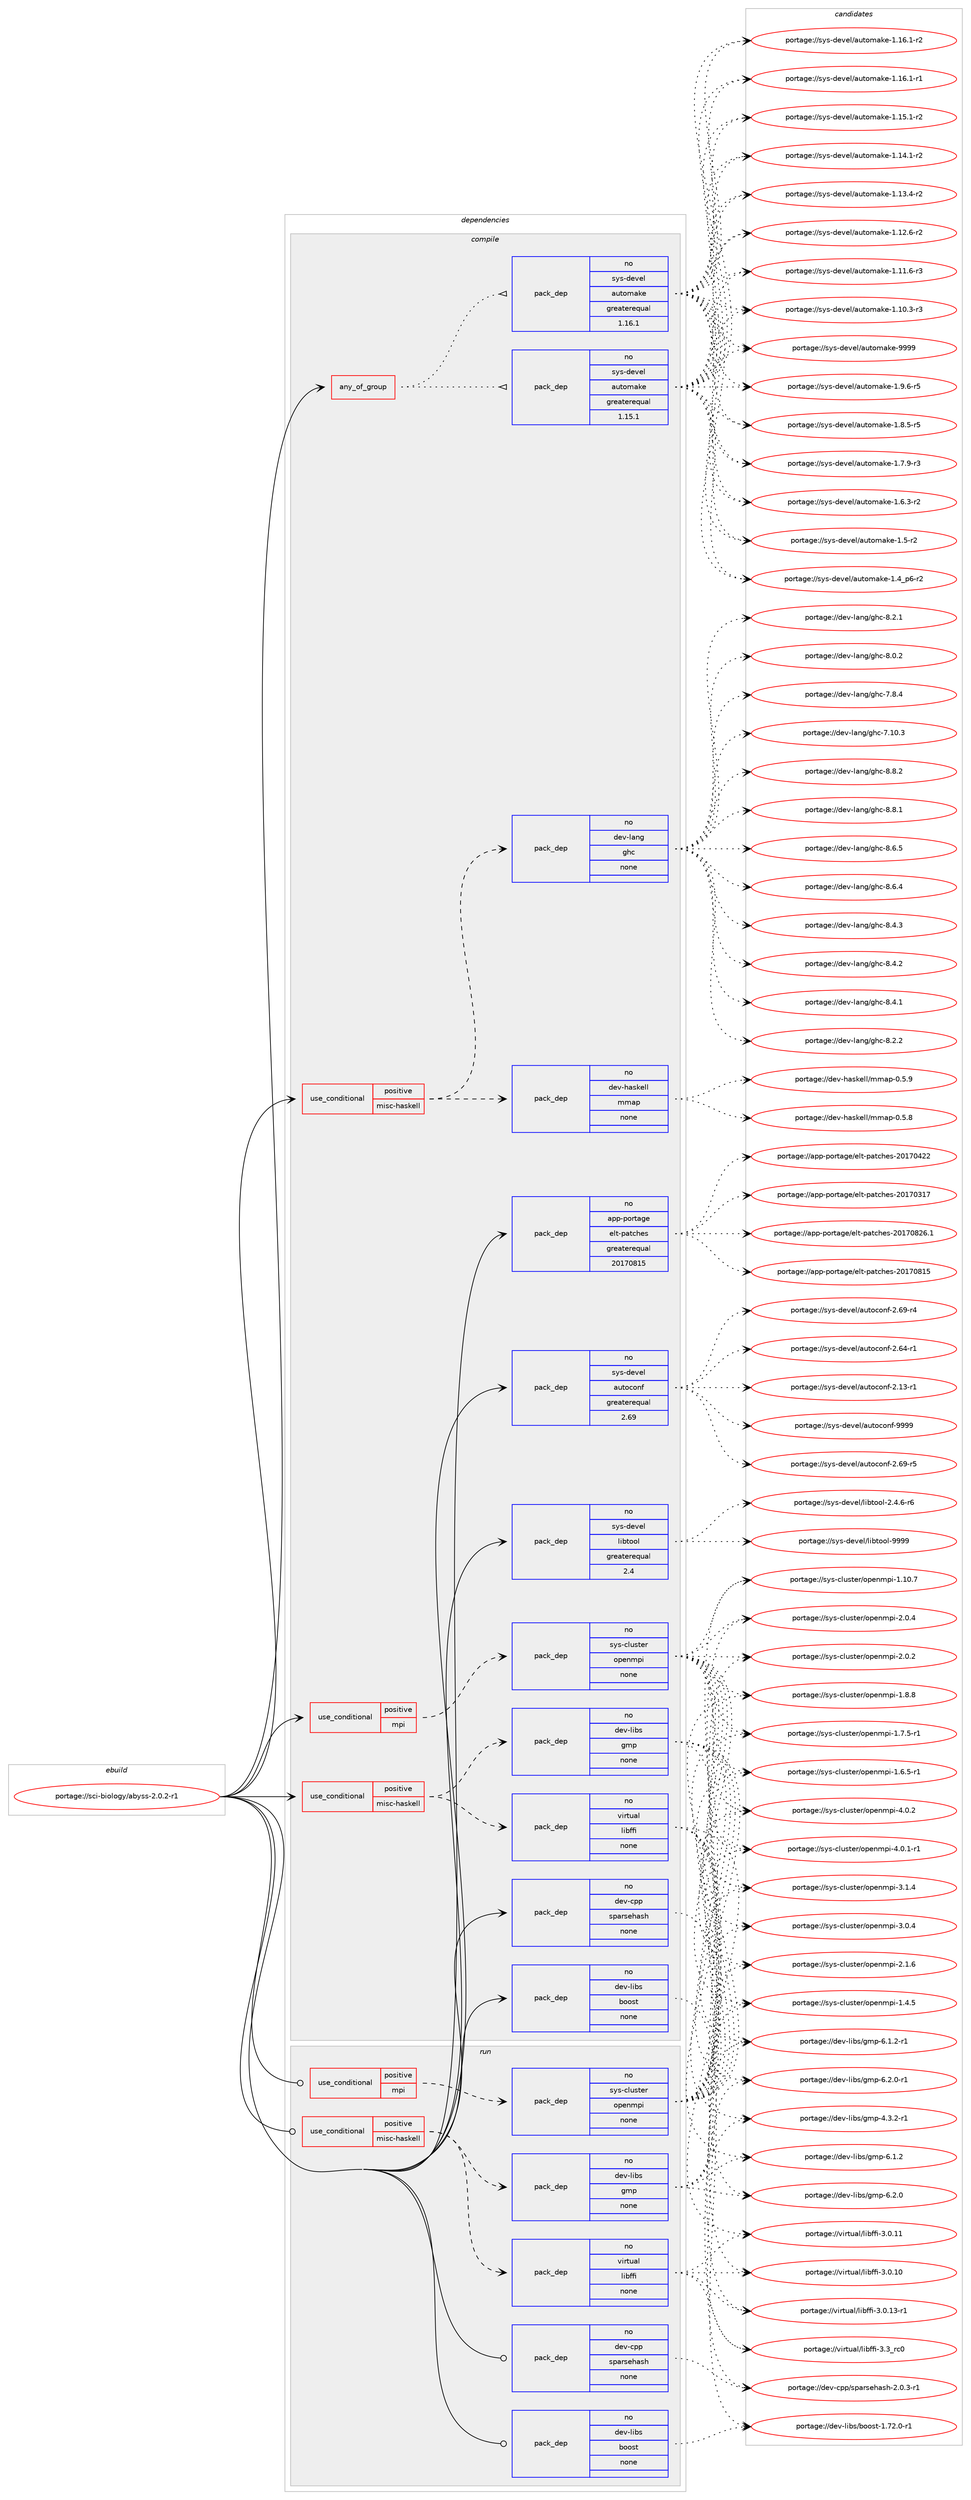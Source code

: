 digraph prolog {

# *************
# Graph options
# *************

newrank=true;
concentrate=true;
compound=true;
graph [rankdir=LR,fontname=Helvetica,fontsize=10,ranksep=1.5];#, ranksep=2.5, nodesep=0.2];
edge  [arrowhead=vee];
node  [fontname=Helvetica,fontsize=10];

# **********
# The ebuild
# **********

subgraph cluster_leftcol {
color=gray;
rank=same;
label=<<i>ebuild</i>>;
id [label="portage://sci-biology/abyss-2.0.2-r1", color=red, width=4, href="../sci-biology/abyss-2.0.2-r1.svg"];
}

# ****************
# The dependencies
# ****************

subgraph cluster_midcol {
color=gray;
label=<<i>dependencies</i>>;
subgraph cluster_compile {
fillcolor="#eeeeee";
style=filled;
label=<<i>compile</i>>;
subgraph any1274 {
dependency62122 [label=<<TABLE BORDER="0" CELLBORDER="1" CELLSPACING="0" CELLPADDING="4"><TR><TD CELLPADDING="10">any_of_group</TD></TR></TABLE>>, shape=none, color=red];subgraph pack47979 {
dependency62123 [label=<<TABLE BORDER="0" CELLBORDER="1" CELLSPACING="0" CELLPADDING="4" WIDTH="220"><TR><TD ROWSPAN="6" CELLPADDING="30">pack_dep</TD></TR><TR><TD WIDTH="110">no</TD></TR><TR><TD>sys-devel</TD></TR><TR><TD>automake</TD></TR><TR><TD>greaterequal</TD></TR><TR><TD>1.16.1</TD></TR></TABLE>>, shape=none, color=blue];
}
dependency62122:e -> dependency62123:w [weight=20,style="dotted",arrowhead="oinv"];
subgraph pack47980 {
dependency62124 [label=<<TABLE BORDER="0" CELLBORDER="1" CELLSPACING="0" CELLPADDING="4" WIDTH="220"><TR><TD ROWSPAN="6" CELLPADDING="30">pack_dep</TD></TR><TR><TD WIDTH="110">no</TD></TR><TR><TD>sys-devel</TD></TR><TR><TD>automake</TD></TR><TR><TD>greaterequal</TD></TR><TR><TD>1.15.1</TD></TR></TABLE>>, shape=none, color=blue];
}
dependency62122:e -> dependency62124:w [weight=20,style="dotted",arrowhead="oinv"];
}
id:e -> dependency62122:w [weight=20,style="solid",arrowhead="vee"];
subgraph cond12814 {
dependency62125 [label=<<TABLE BORDER="0" CELLBORDER="1" CELLSPACING="0" CELLPADDING="4"><TR><TD ROWSPAN="3" CELLPADDING="10">use_conditional</TD></TR><TR><TD>positive</TD></TR><TR><TD>misc-haskell</TD></TR></TABLE>>, shape=none, color=red];
subgraph pack47981 {
dependency62126 [label=<<TABLE BORDER="0" CELLBORDER="1" CELLSPACING="0" CELLPADDING="4" WIDTH="220"><TR><TD ROWSPAN="6" CELLPADDING="30">pack_dep</TD></TR><TR><TD WIDTH="110">no</TD></TR><TR><TD>dev-lang</TD></TR><TR><TD>ghc</TD></TR><TR><TD>none</TD></TR><TR><TD></TD></TR></TABLE>>, shape=none, color=blue];
}
dependency62125:e -> dependency62126:w [weight=20,style="dashed",arrowhead="vee"];
subgraph pack47982 {
dependency62127 [label=<<TABLE BORDER="0" CELLBORDER="1" CELLSPACING="0" CELLPADDING="4" WIDTH="220"><TR><TD ROWSPAN="6" CELLPADDING="30">pack_dep</TD></TR><TR><TD WIDTH="110">no</TD></TR><TR><TD>dev-haskell</TD></TR><TR><TD>mmap</TD></TR><TR><TD>none</TD></TR><TR><TD></TD></TR></TABLE>>, shape=none, color=blue];
}
dependency62125:e -> dependency62127:w [weight=20,style="dashed",arrowhead="vee"];
}
id:e -> dependency62125:w [weight=20,style="solid",arrowhead="vee"];
subgraph cond12815 {
dependency62128 [label=<<TABLE BORDER="0" CELLBORDER="1" CELLSPACING="0" CELLPADDING="4"><TR><TD ROWSPAN="3" CELLPADDING="10">use_conditional</TD></TR><TR><TD>positive</TD></TR><TR><TD>misc-haskell</TD></TR></TABLE>>, shape=none, color=red];
subgraph pack47983 {
dependency62129 [label=<<TABLE BORDER="0" CELLBORDER="1" CELLSPACING="0" CELLPADDING="4" WIDTH="220"><TR><TD ROWSPAN="6" CELLPADDING="30">pack_dep</TD></TR><TR><TD WIDTH="110">no</TD></TR><TR><TD>dev-libs</TD></TR><TR><TD>gmp</TD></TR><TR><TD>none</TD></TR><TR><TD></TD></TR></TABLE>>, shape=none, color=blue];
}
dependency62128:e -> dependency62129:w [weight=20,style="dashed",arrowhead="vee"];
subgraph pack47984 {
dependency62130 [label=<<TABLE BORDER="0" CELLBORDER="1" CELLSPACING="0" CELLPADDING="4" WIDTH="220"><TR><TD ROWSPAN="6" CELLPADDING="30">pack_dep</TD></TR><TR><TD WIDTH="110">no</TD></TR><TR><TD>virtual</TD></TR><TR><TD>libffi</TD></TR><TR><TD>none</TD></TR><TR><TD></TD></TR></TABLE>>, shape=none, color=blue];
}
dependency62128:e -> dependency62130:w [weight=20,style="dashed",arrowhead="vee"];
}
id:e -> dependency62128:w [weight=20,style="solid",arrowhead="vee"];
subgraph cond12816 {
dependency62131 [label=<<TABLE BORDER="0" CELLBORDER="1" CELLSPACING="0" CELLPADDING="4"><TR><TD ROWSPAN="3" CELLPADDING="10">use_conditional</TD></TR><TR><TD>positive</TD></TR><TR><TD>mpi</TD></TR></TABLE>>, shape=none, color=red];
subgraph pack47985 {
dependency62132 [label=<<TABLE BORDER="0" CELLBORDER="1" CELLSPACING="0" CELLPADDING="4" WIDTH="220"><TR><TD ROWSPAN="6" CELLPADDING="30">pack_dep</TD></TR><TR><TD WIDTH="110">no</TD></TR><TR><TD>sys-cluster</TD></TR><TR><TD>openmpi</TD></TR><TR><TD>none</TD></TR><TR><TD></TD></TR></TABLE>>, shape=none, color=blue];
}
dependency62131:e -> dependency62132:w [weight=20,style="dashed",arrowhead="vee"];
}
id:e -> dependency62131:w [weight=20,style="solid",arrowhead="vee"];
subgraph pack47986 {
dependency62133 [label=<<TABLE BORDER="0" CELLBORDER="1" CELLSPACING="0" CELLPADDING="4" WIDTH="220"><TR><TD ROWSPAN="6" CELLPADDING="30">pack_dep</TD></TR><TR><TD WIDTH="110">no</TD></TR><TR><TD>app-portage</TD></TR><TR><TD>elt-patches</TD></TR><TR><TD>greaterequal</TD></TR><TR><TD>20170815</TD></TR></TABLE>>, shape=none, color=blue];
}
id:e -> dependency62133:w [weight=20,style="solid",arrowhead="vee"];
subgraph pack47987 {
dependency62134 [label=<<TABLE BORDER="0" CELLBORDER="1" CELLSPACING="0" CELLPADDING="4" WIDTH="220"><TR><TD ROWSPAN="6" CELLPADDING="30">pack_dep</TD></TR><TR><TD WIDTH="110">no</TD></TR><TR><TD>dev-cpp</TD></TR><TR><TD>sparsehash</TD></TR><TR><TD>none</TD></TR><TR><TD></TD></TR></TABLE>>, shape=none, color=blue];
}
id:e -> dependency62134:w [weight=20,style="solid",arrowhead="vee"];
subgraph pack47988 {
dependency62135 [label=<<TABLE BORDER="0" CELLBORDER="1" CELLSPACING="0" CELLPADDING="4" WIDTH="220"><TR><TD ROWSPAN="6" CELLPADDING="30">pack_dep</TD></TR><TR><TD WIDTH="110">no</TD></TR><TR><TD>dev-libs</TD></TR><TR><TD>boost</TD></TR><TR><TD>none</TD></TR><TR><TD></TD></TR></TABLE>>, shape=none, color=blue];
}
id:e -> dependency62135:w [weight=20,style="solid",arrowhead="vee"];
subgraph pack47989 {
dependency62136 [label=<<TABLE BORDER="0" CELLBORDER="1" CELLSPACING="0" CELLPADDING="4" WIDTH="220"><TR><TD ROWSPAN="6" CELLPADDING="30">pack_dep</TD></TR><TR><TD WIDTH="110">no</TD></TR><TR><TD>sys-devel</TD></TR><TR><TD>autoconf</TD></TR><TR><TD>greaterequal</TD></TR><TR><TD>2.69</TD></TR></TABLE>>, shape=none, color=blue];
}
id:e -> dependency62136:w [weight=20,style="solid",arrowhead="vee"];
subgraph pack47990 {
dependency62137 [label=<<TABLE BORDER="0" CELLBORDER="1" CELLSPACING="0" CELLPADDING="4" WIDTH="220"><TR><TD ROWSPAN="6" CELLPADDING="30">pack_dep</TD></TR><TR><TD WIDTH="110">no</TD></TR><TR><TD>sys-devel</TD></TR><TR><TD>libtool</TD></TR><TR><TD>greaterequal</TD></TR><TR><TD>2.4</TD></TR></TABLE>>, shape=none, color=blue];
}
id:e -> dependency62137:w [weight=20,style="solid",arrowhead="vee"];
}
subgraph cluster_compileandrun {
fillcolor="#eeeeee";
style=filled;
label=<<i>compile and run</i>>;
}
subgraph cluster_run {
fillcolor="#eeeeee";
style=filled;
label=<<i>run</i>>;
subgraph cond12817 {
dependency62138 [label=<<TABLE BORDER="0" CELLBORDER="1" CELLSPACING="0" CELLPADDING="4"><TR><TD ROWSPAN="3" CELLPADDING="10">use_conditional</TD></TR><TR><TD>positive</TD></TR><TR><TD>misc-haskell</TD></TR></TABLE>>, shape=none, color=red];
subgraph pack47991 {
dependency62139 [label=<<TABLE BORDER="0" CELLBORDER="1" CELLSPACING="0" CELLPADDING="4" WIDTH="220"><TR><TD ROWSPAN="6" CELLPADDING="30">pack_dep</TD></TR><TR><TD WIDTH="110">no</TD></TR><TR><TD>dev-libs</TD></TR><TR><TD>gmp</TD></TR><TR><TD>none</TD></TR><TR><TD></TD></TR></TABLE>>, shape=none, color=blue];
}
dependency62138:e -> dependency62139:w [weight=20,style="dashed",arrowhead="vee"];
subgraph pack47992 {
dependency62140 [label=<<TABLE BORDER="0" CELLBORDER="1" CELLSPACING="0" CELLPADDING="4" WIDTH="220"><TR><TD ROWSPAN="6" CELLPADDING="30">pack_dep</TD></TR><TR><TD WIDTH="110">no</TD></TR><TR><TD>virtual</TD></TR><TR><TD>libffi</TD></TR><TR><TD>none</TD></TR><TR><TD></TD></TR></TABLE>>, shape=none, color=blue];
}
dependency62138:e -> dependency62140:w [weight=20,style="dashed",arrowhead="vee"];
}
id:e -> dependency62138:w [weight=20,style="solid",arrowhead="odot"];
subgraph cond12818 {
dependency62141 [label=<<TABLE BORDER="0" CELLBORDER="1" CELLSPACING="0" CELLPADDING="4"><TR><TD ROWSPAN="3" CELLPADDING="10">use_conditional</TD></TR><TR><TD>positive</TD></TR><TR><TD>mpi</TD></TR></TABLE>>, shape=none, color=red];
subgraph pack47993 {
dependency62142 [label=<<TABLE BORDER="0" CELLBORDER="1" CELLSPACING="0" CELLPADDING="4" WIDTH="220"><TR><TD ROWSPAN="6" CELLPADDING="30">pack_dep</TD></TR><TR><TD WIDTH="110">no</TD></TR><TR><TD>sys-cluster</TD></TR><TR><TD>openmpi</TD></TR><TR><TD>none</TD></TR><TR><TD></TD></TR></TABLE>>, shape=none, color=blue];
}
dependency62141:e -> dependency62142:w [weight=20,style="dashed",arrowhead="vee"];
}
id:e -> dependency62141:w [weight=20,style="solid",arrowhead="odot"];
subgraph pack47994 {
dependency62143 [label=<<TABLE BORDER="0" CELLBORDER="1" CELLSPACING="0" CELLPADDING="4" WIDTH="220"><TR><TD ROWSPAN="6" CELLPADDING="30">pack_dep</TD></TR><TR><TD WIDTH="110">no</TD></TR><TR><TD>dev-cpp</TD></TR><TR><TD>sparsehash</TD></TR><TR><TD>none</TD></TR><TR><TD></TD></TR></TABLE>>, shape=none, color=blue];
}
id:e -> dependency62143:w [weight=20,style="solid",arrowhead="odot"];
subgraph pack47995 {
dependency62144 [label=<<TABLE BORDER="0" CELLBORDER="1" CELLSPACING="0" CELLPADDING="4" WIDTH="220"><TR><TD ROWSPAN="6" CELLPADDING="30">pack_dep</TD></TR><TR><TD WIDTH="110">no</TD></TR><TR><TD>dev-libs</TD></TR><TR><TD>boost</TD></TR><TR><TD>none</TD></TR><TR><TD></TD></TR></TABLE>>, shape=none, color=blue];
}
id:e -> dependency62144:w [weight=20,style="solid",arrowhead="odot"];
}
}

# **************
# The candidates
# **************

subgraph cluster_choices {
rank=same;
color=gray;
label=<<i>candidates</i>>;

subgraph choice47979 {
color=black;
nodesep=1;
choice115121115451001011181011084797117116111109971071014557575757 [label="portage://sys-devel/automake-9999", color=red, width=4,href="../sys-devel/automake-9999.svg"];
choice115121115451001011181011084797117116111109971071014549465746544511453 [label="portage://sys-devel/automake-1.9.6-r5", color=red, width=4,href="../sys-devel/automake-1.9.6-r5.svg"];
choice115121115451001011181011084797117116111109971071014549465646534511453 [label="portage://sys-devel/automake-1.8.5-r5", color=red, width=4,href="../sys-devel/automake-1.8.5-r5.svg"];
choice115121115451001011181011084797117116111109971071014549465546574511451 [label="portage://sys-devel/automake-1.7.9-r3", color=red, width=4,href="../sys-devel/automake-1.7.9-r3.svg"];
choice115121115451001011181011084797117116111109971071014549465446514511450 [label="portage://sys-devel/automake-1.6.3-r2", color=red, width=4,href="../sys-devel/automake-1.6.3-r2.svg"];
choice11512111545100101118101108479711711611110997107101454946534511450 [label="portage://sys-devel/automake-1.5-r2", color=red, width=4,href="../sys-devel/automake-1.5-r2.svg"];
choice115121115451001011181011084797117116111109971071014549465295112544511450 [label="portage://sys-devel/automake-1.4_p6-r2", color=red, width=4,href="../sys-devel/automake-1.4_p6-r2.svg"];
choice11512111545100101118101108479711711611110997107101454946495446494511450 [label="portage://sys-devel/automake-1.16.1-r2", color=red, width=4,href="../sys-devel/automake-1.16.1-r2.svg"];
choice11512111545100101118101108479711711611110997107101454946495446494511449 [label="portage://sys-devel/automake-1.16.1-r1", color=red, width=4,href="../sys-devel/automake-1.16.1-r1.svg"];
choice11512111545100101118101108479711711611110997107101454946495346494511450 [label="portage://sys-devel/automake-1.15.1-r2", color=red, width=4,href="../sys-devel/automake-1.15.1-r2.svg"];
choice11512111545100101118101108479711711611110997107101454946495246494511450 [label="portage://sys-devel/automake-1.14.1-r2", color=red, width=4,href="../sys-devel/automake-1.14.1-r2.svg"];
choice11512111545100101118101108479711711611110997107101454946495146524511450 [label="portage://sys-devel/automake-1.13.4-r2", color=red, width=4,href="../sys-devel/automake-1.13.4-r2.svg"];
choice11512111545100101118101108479711711611110997107101454946495046544511450 [label="portage://sys-devel/automake-1.12.6-r2", color=red, width=4,href="../sys-devel/automake-1.12.6-r2.svg"];
choice11512111545100101118101108479711711611110997107101454946494946544511451 [label="portage://sys-devel/automake-1.11.6-r3", color=red, width=4,href="../sys-devel/automake-1.11.6-r3.svg"];
choice11512111545100101118101108479711711611110997107101454946494846514511451 [label="portage://sys-devel/automake-1.10.3-r3", color=red, width=4,href="../sys-devel/automake-1.10.3-r3.svg"];
dependency62123:e -> choice115121115451001011181011084797117116111109971071014557575757:w [style=dotted,weight="100"];
dependency62123:e -> choice115121115451001011181011084797117116111109971071014549465746544511453:w [style=dotted,weight="100"];
dependency62123:e -> choice115121115451001011181011084797117116111109971071014549465646534511453:w [style=dotted,weight="100"];
dependency62123:e -> choice115121115451001011181011084797117116111109971071014549465546574511451:w [style=dotted,weight="100"];
dependency62123:e -> choice115121115451001011181011084797117116111109971071014549465446514511450:w [style=dotted,weight="100"];
dependency62123:e -> choice11512111545100101118101108479711711611110997107101454946534511450:w [style=dotted,weight="100"];
dependency62123:e -> choice115121115451001011181011084797117116111109971071014549465295112544511450:w [style=dotted,weight="100"];
dependency62123:e -> choice11512111545100101118101108479711711611110997107101454946495446494511450:w [style=dotted,weight="100"];
dependency62123:e -> choice11512111545100101118101108479711711611110997107101454946495446494511449:w [style=dotted,weight="100"];
dependency62123:e -> choice11512111545100101118101108479711711611110997107101454946495346494511450:w [style=dotted,weight="100"];
dependency62123:e -> choice11512111545100101118101108479711711611110997107101454946495246494511450:w [style=dotted,weight="100"];
dependency62123:e -> choice11512111545100101118101108479711711611110997107101454946495146524511450:w [style=dotted,weight="100"];
dependency62123:e -> choice11512111545100101118101108479711711611110997107101454946495046544511450:w [style=dotted,weight="100"];
dependency62123:e -> choice11512111545100101118101108479711711611110997107101454946494946544511451:w [style=dotted,weight="100"];
dependency62123:e -> choice11512111545100101118101108479711711611110997107101454946494846514511451:w [style=dotted,weight="100"];
}
subgraph choice47980 {
color=black;
nodesep=1;
choice115121115451001011181011084797117116111109971071014557575757 [label="portage://sys-devel/automake-9999", color=red, width=4,href="../sys-devel/automake-9999.svg"];
choice115121115451001011181011084797117116111109971071014549465746544511453 [label="portage://sys-devel/automake-1.9.6-r5", color=red, width=4,href="../sys-devel/automake-1.9.6-r5.svg"];
choice115121115451001011181011084797117116111109971071014549465646534511453 [label="portage://sys-devel/automake-1.8.5-r5", color=red, width=4,href="../sys-devel/automake-1.8.5-r5.svg"];
choice115121115451001011181011084797117116111109971071014549465546574511451 [label="portage://sys-devel/automake-1.7.9-r3", color=red, width=4,href="../sys-devel/automake-1.7.9-r3.svg"];
choice115121115451001011181011084797117116111109971071014549465446514511450 [label="portage://sys-devel/automake-1.6.3-r2", color=red, width=4,href="../sys-devel/automake-1.6.3-r2.svg"];
choice11512111545100101118101108479711711611110997107101454946534511450 [label="portage://sys-devel/automake-1.5-r2", color=red, width=4,href="../sys-devel/automake-1.5-r2.svg"];
choice115121115451001011181011084797117116111109971071014549465295112544511450 [label="portage://sys-devel/automake-1.4_p6-r2", color=red, width=4,href="../sys-devel/automake-1.4_p6-r2.svg"];
choice11512111545100101118101108479711711611110997107101454946495446494511450 [label="portage://sys-devel/automake-1.16.1-r2", color=red, width=4,href="../sys-devel/automake-1.16.1-r2.svg"];
choice11512111545100101118101108479711711611110997107101454946495446494511449 [label="portage://sys-devel/automake-1.16.1-r1", color=red, width=4,href="../sys-devel/automake-1.16.1-r1.svg"];
choice11512111545100101118101108479711711611110997107101454946495346494511450 [label="portage://sys-devel/automake-1.15.1-r2", color=red, width=4,href="../sys-devel/automake-1.15.1-r2.svg"];
choice11512111545100101118101108479711711611110997107101454946495246494511450 [label="portage://sys-devel/automake-1.14.1-r2", color=red, width=4,href="../sys-devel/automake-1.14.1-r2.svg"];
choice11512111545100101118101108479711711611110997107101454946495146524511450 [label="portage://sys-devel/automake-1.13.4-r2", color=red, width=4,href="../sys-devel/automake-1.13.4-r2.svg"];
choice11512111545100101118101108479711711611110997107101454946495046544511450 [label="portage://sys-devel/automake-1.12.6-r2", color=red, width=4,href="../sys-devel/automake-1.12.6-r2.svg"];
choice11512111545100101118101108479711711611110997107101454946494946544511451 [label="portage://sys-devel/automake-1.11.6-r3", color=red, width=4,href="../sys-devel/automake-1.11.6-r3.svg"];
choice11512111545100101118101108479711711611110997107101454946494846514511451 [label="portage://sys-devel/automake-1.10.3-r3", color=red, width=4,href="../sys-devel/automake-1.10.3-r3.svg"];
dependency62124:e -> choice115121115451001011181011084797117116111109971071014557575757:w [style=dotted,weight="100"];
dependency62124:e -> choice115121115451001011181011084797117116111109971071014549465746544511453:w [style=dotted,weight="100"];
dependency62124:e -> choice115121115451001011181011084797117116111109971071014549465646534511453:w [style=dotted,weight="100"];
dependency62124:e -> choice115121115451001011181011084797117116111109971071014549465546574511451:w [style=dotted,weight="100"];
dependency62124:e -> choice115121115451001011181011084797117116111109971071014549465446514511450:w [style=dotted,weight="100"];
dependency62124:e -> choice11512111545100101118101108479711711611110997107101454946534511450:w [style=dotted,weight="100"];
dependency62124:e -> choice115121115451001011181011084797117116111109971071014549465295112544511450:w [style=dotted,weight="100"];
dependency62124:e -> choice11512111545100101118101108479711711611110997107101454946495446494511450:w [style=dotted,weight="100"];
dependency62124:e -> choice11512111545100101118101108479711711611110997107101454946495446494511449:w [style=dotted,weight="100"];
dependency62124:e -> choice11512111545100101118101108479711711611110997107101454946495346494511450:w [style=dotted,weight="100"];
dependency62124:e -> choice11512111545100101118101108479711711611110997107101454946495246494511450:w [style=dotted,weight="100"];
dependency62124:e -> choice11512111545100101118101108479711711611110997107101454946495146524511450:w [style=dotted,weight="100"];
dependency62124:e -> choice11512111545100101118101108479711711611110997107101454946495046544511450:w [style=dotted,weight="100"];
dependency62124:e -> choice11512111545100101118101108479711711611110997107101454946494946544511451:w [style=dotted,weight="100"];
dependency62124:e -> choice11512111545100101118101108479711711611110997107101454946494846514511451:w [style=dotted,weight="100"];
}
subgraph choice47981 {
color=black;
nodesep=1;
choice10010111845108971101034710310499455646564650 [label="portage://dev-lang/ghc-8.8.2", color=red, width=4,href="../dev-lang/ghc-8.8.2.svg"];
choice10010111845108971101034710310499455646564649 [label="portage://dev-lang/ghc-8.8.1", color=red, width=4,href="../dev-lang/ghc-8.8.1.svg"];
choice10010111845108971101034710310499455646544653 [label="portage://dev-lang/ghc-8.6.5", color=red, width=4,href="../dev-lang/ghc-8.6.5.svg"];
choice10010111845108971101034710310499455646544652 [label="portage://dev-lang/ghc-8.6.4", color=red, width=4,href="../dev-lang/ghc-8.6.4.svg"];
choice10010111845108971101034710310499455646524651 [label="portage://dev-lang/ghc-8.4.3", color=red, width=4,href="../dev-lang/ghc-8.4.3.svg"];
choice10010111845108971101034710310499455646524650 [label="portage://dev-lang/ghc-8.4.2", color=red, width=4,href="../dev-lang/ghc-8.4.2.svg"];
choice10010111845108971101034710310499455646524649 [label="portage://dev-lang/ghc-8.4.1", color=red, width=4,href="../dev-lang/ghc-8.4.1.svg"];
choice10010111845108971101034710310499455646504650 [label="portage://dev-lang/ghc-8.2.2", color=red, width=4,href="../dev-lang/ghc-8.2.2.svg"];
choice10010111845108971101034710310499455646504649 [label="portage://dev-lang/ghc-8.2.1", color=red, width=4,href="../dev-lang/ghc-8.2.1.svg"];
choice10010111845108971101034710310499455646484650 [label="portage://dev-lang/ghc-8.0.2", color=red, width=4,href="../dev-lang/ghc-8.0.2.svg"];
choice10010111845108971101034710310499455546564652 [label="portage://dev-lang/ghc-7.8.4", color=red, width=4,href="../dev-lang/ghc-7.8.4.svg"];
choice1001011184510897110103471031049945554649484651 [label="portage://dev-lang/ghc-7.10.3", color=red, width=4,href="../dev-lang/ghc-7.10.3.svg"];
dependency62126:e -> choice10010111845108971101034710310499455646564650:w [style=dotted,weight="100"];
dependency62126:e -> choice10010111845108971101034710310499455646564649:w [style=dotted,weight="100"];
dependency62126:e -> choice10010111845108971101034710310499455646544653:w [style=dotted,weight="100"];
dependency62126:e -> choice10010111845108971101034710310499455646544652:w [style=dotted,weight="100"];
dependency62126:e -> choice10010111845108971101034710310499455646524651:w [style=dotted,weight="100"];
dependency62126:e -> choice10010111845108971101034710310499455646524650:w [style=dotted,weight="100"];
dependency62126:e -> choice10010111845108971101034710310499455646524649:w [style=dotted,weight="100"];
dependency62126:e -> choice10010111845108971101034710310499455646504650:w [style=dotted,weight="100"];
dependency62126:e -> choice10010111845108971101034710310499455646504649:w [style=dotted,weight="100"];
dependency62126:e -> choice10010111845108971101034710310499455646484650:w [style=dotted,weight="100"];
dependency62126:e -> choice10010111845108971101034710310499455546564652:w [style=dotted,weight="100"];
dependency62126:e -> choice1001011184510897110103471031049945554649484651:w [style=dotted,weight="100"];
}
subgraph choice47982 {
color=black;
nodesep=1;
choice10010111845104971151071011081084710910997112454846534657 [label="portage://dev-haskell/mmap-0.5.9", color=red, width=4,href="../dev-haskell/mmap-0.5.9.svg"];
choice10010111845104971151071011081084710910997112454846534656 [label="portage://dev-haskell/mmap-0.5.8", color=red, width=4,href="../dev-haskell/mmap-0.5.8.svg"];
dependency62127:e -> choice10010111845104971151071011081084710910997112454846534657:w [style=dotted,weight="100"];
dependency62127:e -> choice10010111845104971151071011081084710910997112454846534656:w [style=dotted,weight="100"];
}
subgraph choice47983 {
color=black;
nodesep=1;
choice1001011184510810598115471031091124554465046484511449 [label="portage://dev-libs/gmp-6.2.0-r1", color=red, width=4,href="../dev-libs/gmp-6.2.0-r1.svg"];
choice100101118451081059811547103109112455446504648 [label="portage://dev-libs/gmp-6.2.0", color=red, width=4,href="../dev-libs/gmp-6.2.0.svg"];
choice1001011184510810598115471031091124554464946504511449 [label="portage://dev-libs/gmp-6.1.2-r1", color=red, width=4,href="../dev-libs/gmp-6.1.2-r1.svg"];
choice100101118451081059811547103109112455446494650 [label="portage://dev-libs/gmp-6.1.2", color=red, width=4,href="../dev-libs/gmp-6.1.2.svg"];
choice1001011184510810598115471031091124552465146504511449 [label="portage://dev-libs/gmp-4.3.2-r1", color=red, width=4,href="../dev-libs/gmp-4.3.2-r1.svg"];
dependency62129:e -> choice1001011184510810598115471031091124554465046484511449:w [style=dotted,weight="100"];
dependency62129:e -> choice100101118451081059811547103109112455446504648:w [style=dotted,weight="100"];
dependency62129:e -> choice1001011184510810598115471031091124554464946504511449:w [style=dotted,weight="100"];
dependency62129:e -> choice100101118451081059811547103109112455446494650:w [style=dotted,weight="100"];
dependency62129:e -> choice1001011184510810598115471031091124552465146504511449:w [style=dotted,weight="100"];
}
subgraph choice47984 {
color=black;
nodesep=1;
choice11810511411611797108471081059810210210545514651951149948 [label="portage://virtual/libffi-3.3_rc0", color=red, width=4,href="../virtual/libffi-3.3_rc0.svg"];
choice118105114116117971084710810598102102105455146484649514511449 [label="portage://virtual/libffi-3.0.13-r1", color=red, width=4,href="../virtual/libffi-3.0.13-r1.svg"];
choice11810511411611797108471081059810210210545514648464949 [label="portage://virtual/libffi-3.0.11", color=red, width=4,href="../virtual/libffi-3.0.11.svg"];
choice11810511411611797108471081059810210210545514648464948 [label="portage://virtual/libffi-3.0.10", color=red, width=4,href="../virtual/libffi-3.0.10.svg"];
dependency62130:e -> choice11810511411611797108471081059810210210545514651951149948:w [style=dotted,weight="100"];
dependency62130:e -> choice118105114116117971084710810598102102105455146484649514511449:w [style=dotted,weight="100"];
dependency62130:e -> choice11810511411611797108471081059810210210545514648464949:w [style=dotted,weight="100"];
dependency62130:e -> choice11810511411611797108471081059810210210545514648464948:w [style=dotted,weight="100"];
}
subgraph choice47985 {
color=black;
nodesep=1;
choice115121115459910811711511610111447111112101110109112105455246484650 [label="portage://sys-cluster/openmpi-4.0.2", color=red, width=4,href="../sys-cluster/openmpi-4.0.2.svg"];
choice1151211154599108117115116101114471111121011101091121054552464846494511449 [label="portage://sys-cluster/openmpi-4.0.1-r1", color=red, width=4,href="../sys-cluster/openmpi-4.0.1-r1.svg"];
choice115121115459910811711511610111447111112101110109112105455146494652 [label="portage://sys-cluster/openmpi-3.1.4", color=red, width=4,href="../sys-cluster/openmpi-3.1.4.svg"];
choice115121115459910811711511610111447111112101110109112105455146484652 [label="portage://sys-cluster/openmpi-3.0.4", color=red, width=4,href="../sys-cluster/openmpi-3.0.4.svg"];
choice115121115459910811711511610111447111112101110109112105455046494654 [label="portage://sys-cluster/openmpi-2.1.6", color=red, width=4,href="../sys-cluster/openmpi-2.1.6.svg"];
choice115121115459910811711511610111447111112101110109112105455046484652 [label="portage://sys-cluster/openmpi-2.0.4", color=red, width=4,href="../sys-cluster/openmpi-2.0.4.svg"];
choice115121115459910811711511610111447111112101110109112105455046484650 [label="portage://sys-cluster/openmpi-2.0.2", color=red, width=4,href="../sys-cluster/openmpi-2.0.2.svg"];
choice115121115459910811711511610111447111112101110109112105454946564656 [label="portage://sys-cluster/openmpi-1.8.8", color=red, width=4,href="../sys-cluster/openmpi-1.8.8.svg"];
choice1151211154599108117115116101114471111121011101091121054549465546534511449 [label="portage://sys-cluster/openmpi-1.7.5-r1", color=red, width=4,href="../sys-cluster/openmpi-1.7.5-r1.svg"];
choice1151211154599108117115116101114471111121011101091121054549465446534511449 [label="portage://sys-cluster/openmpi-1.6.5-r1", color=red, width=4,href="../sys-cluster/openmpi-1.6.5-r1.svg"];
choice115121115459910811711511610111447111112101110109112105454946524653 [label="portage://sys-cluster/openmpi-1.4.5", color=red, width=4,href="../sys-cluster/openmpi-1.4.5.svg"];
choice11512111545991081171151161011144711111210111010911210545494649484655 [label="portage://sys-cluster/openmpi-1.10.7", color=red, width=4,href="../sys-cluster/openmpi-1.10.7.svg"];
dependency62132:e -> choice115121115459910811711511610111447111112101110109112105455246484650:w [style=dotted,weight="100"];
dependency62132:e -> choice1151211154599108117115116101114471111121011101091121054552464846494511449:w [style=dotted,weight="100"];
dependency62132:e -> choice115121115459910811711511610111447111112101110109112105455146494652:w [style=dotted,weight="100"];
dependency62132:e -> choice115121115459910811711511610111447111112101110109112105455146484652:w [style=dotted,weight="100"];
dependency62132:e -> choice115121115459910811711511610111447111112101110109112105455046494654:w [style=dotted,weight="100"];
dependency62132:e -> choice115121115459910811711511610111447111112101110109112105455046484652:w [style=dotted,weight="100"];
dependency62132:e -> choice115121115459910811711511610111447111112101110109112105455046484650:w [style=dotted,weight="100"];
dependency62132:e -> choice115121115459910811711511610111447111112101110109112105454946564656:w [style=dotted,weight="100"];
dependency62132:e -> choice1151211154599108117115116101114471111121011101091121054549465546534511449:w [style=dotted,weight="100"];
dependency62132:e -> choice1151211154599108117115116101114471111121011101091121054549465446534511449:w [style=dotted,weight="100"];
dependency62132:e -> choice115121115459910811711511610111447111112101110109112105454946524653:w [style=dotted,weight="100"];
dependency62132:e -> choice11512111545991081171151161011144711111210111010911210545494649484655:w [style=dotted,weight="100"];
}
subgraph choice47986 {
color=black;
nodesep=1;
choice971121124511211111411697103101471011081164511297116991041011154550484955485650544649 [label="portage://app-portage/elt-patches-20170826.1", color=red, width=4,href="../app-portage/elt-patches-20170826.1.svg"];
choice97112112451121111141169710310147101108116451129711699104101115455048495548564953 [label="portage://app-portage/elt-patches-20170815", color=red, width=4,href="../app-portage/elt-patches-20170815.svg"];
choice97112112451121111141169710310147101108116451129711699104101115455048495548525050 [label="portage://app-portage/elt-patches-20170422", color=red, width=4,href="../app-portage/elt-patches-20170422.svg"];
choice97112112451121111141169710310147101108116451129711699104101115455048495548514955 [label="portage://app-portage/elt-patches-20170317", color=red, width=4,href="../app-portage/elt-patches-20170317.svg"];
dependency62133:e -> choice971121124511211111411697103101471011081164511297116991041011154550484955485650544649:w [style=dotted,weight="100"];
dependency62133:e -> choice97112112451121111141169710310147101108116451129711699104101115455048495548564953:w [style=dotted,weight="100"];
dependency62133:e -> choice97112112451121111141169710310147101108116451129711699104101115455048495548525050:w [style=dotted,weight="100"];
dependency62133:e -> choice97112112451121111141169710310147101108116451129711699104101115455048495548514955:w [style=dotted,weight="100"];
}
subgraph choice47987 {
color=black;
nodesep=1;
choice10010111845991121124711511297114115101104971151044550464846514511449 [label="portage://dev-cpp/sparsehash-2.0.3-r1", color=red, width=4,href="../dev-cpp/sparsehash-2.0.3-r1.svg"];
dependency62134:e -> choice10010111845991121124711511297114115101104971151044550464846514511449:w [style=dotted,weight="100"];
}
subgraph choice47988 {
color=black;
nodesep=1;
choice10010111845108105981154798111111115116454946555046484511449 [label="portage://dev-libs/boost-1.72.0-r1", color=red, width=4,href="../dev-libs/boost-1.72.0-r1.svg"];
dependency62135:e -> choice10010111845108105981154798111111115116454946555046484511449:w [style=dotted,weight="100"];
}
subgraph choice47989 {
color=black;
nodesep=1;
choice115121115451001011181011084797117116111991111101024557575757 [label="portage://sys-devel/autoconf-9999", color=red, width=4,href="../sys-devel/autoconf-9999.svg"];
choice1151211154510010111810110847971171161119911111010245504654574511453 [label="portage://sys-devel/autoconf-2.69-r5", color=red, width=4,href="../sys-devel/autoconf-2.69-r5.svg"];
choice1151211154510010111810110847971171161119911111010245504654574511452 [label="portage://sys-devel/autoconf-2.69-r4", color=red, width=4,href="../sys-devel/autoconf-2.69-r4.svg"];
choice1151211154510010111810110847971171161119911111010245504654524511449 [label="portage://sys-devel/autoconf-2.64-r1", color=red, width=4,href="../sys-devel/autoconf-2.64-r1.svg"];
choice1151211154510010111810110847971171161119911111010245504649514511449 [label="portage://sys-devel/autoconf-2.13-r1", color=red, width=4,href="../sys-devel/autoconf-2.13-r1.svg"];
dependency62136:e -> choice115121115451001011181011084797117116111991111101024557575757:w [style=dotted,weight="100"];
dependency62136:e -> choice1151211154510010111810110847971171161119911111010245504654574511453:w [style=dotted,weight="100"];
dependency62136:e -> choice1151211154510010111810110847971171161119911111010245504654574511452:w [style=dotted,weight="100"];
dependency62136:e -> choice1151211154510010111810110847971171161119911111010245504654524511449:w [style=dotted,weight="100"];
dependency62136:e -> choice1151211154510010111810110847971171161119911111010245504649514511449:w [style=dotted,weight="100"];
}
subgraph choice47990 {
color=black;
nodesep=1;
choice1151211154510010111810110847108105981161111111084557575757 [label="portage://sys-devel/libtool-9999", color=red, width=4,href="../sys-devel/libtool-9999.svg"];
choice1151211154510010111810110847108105981161111111084550465246544511454 [label="portage://sys-devel/libtool-2.4.6-r6", color=red, width=4,href="../sys-devel/libtool-2.4.6-r6.svg"];
dependency62137:e -> choice1151211154510010111810110847108105981161111111084557575757:w [style=dotted,weight="100"];
dependency62137:e -> choice1151211154510010111810110847108105981161111111084550465246544511454:w [style=dotted,weight="100"];
}
subgraph choice47991 {
color=black;
nodesep=1;
choice1001011184510810598115471031091124554465046484511449 [label="portage://dev-libs/gmp-6.2.0-r1", color=red, width=4,href="../dev-libs/gmp-6.2.0-r1.svg"];
choice100101118451081059811547103109112455446504648 [label="portage://dev-libs/gmp-6.2.0", color=red, width=4,href="../dev-libs/gmp-6.2.0.svg"];
choice1001011184510810598115471031091124554464946504511449 [label="portage://dev-libs/gmp-6.1.2-r1", color=red, width=4,href="../dev-libs/gmp-6.1.2-r1.svg"];
choice100101118451081059811547103109112455446494650 [label="portage://dev-libs/gmp-6.1.2", color=red, width=4,href="../dev-libs/gmp-6.1.2.svg"];
choice1001011184510810598115471031091124552465146504511449 [label="portage://dev-libs/gmp-4.3.2-r1", color=red, width=4,href="../dev-libs/gmp-4.3.2-r1.svg"];
dependency62139:e -> choice1001011184510810598115471031091124554465046484511449:w [style=dotted,weight="100"];
dependency62139:e -> choice100101118451081059811547103109112455446504648:w [style=dotted,weight="100"];
dependency62139:e -> choice1001011184510810598115471031091124554464946504511449:w [style=dotted,weight="100"];
dependency62139:e -> choice100101118451081059811547103109112455446494650:w [style=dotted,weight="100"];
dependency62139:e -> choice1001011184510810598115471031091124552465146504511449:w [style=dotted,weight="100"];
}
subgraph choice47992 {
color=black;
nodesep=1;
choice11810511411611797108471081059810210210545514651951149948 [label="portage://virtual/libffi-3.3_rc0", color=red, width=4,href="../virtual/libffi-3.3_rc0.svg"];
choice118105114116117971084710810598102102105455146484649514511449 [label="portage://virtual/libffi-3.0.13-r1", color=red, width=4,href="../virtual/libffi-3.0.13-r1.svg"];
choice11810511411611797108471081059810210210545514648464949 [label="portage://virtual/libffi-3.0.11", color=red, width=4,href="../virtual/libffi-3.0.11.svg"];
choice11810511411611797108471081059810210210545514648464948 [label="portage://virtual/libffi-3.0.10", color=red, width=4,href="../virtual/libffi-3.0.10.svg"];
dependency62140:e -> choice11810511411611797108471081059810210210545514651951149948:w [style=dotted,weight="100"];
dependency62140:e -> choice118105114116117971084710810598102102105455146484649514511449:w [style=dotted,weight="100"];
dependency62140:e -> choice11810511411611797108471081059810210210545514648464949:w [style=dotted,weight="100"];
dependency62140:e -> choice11810511411611797108471081059810210210545514648464948:w [style=dotted,weight="100"];
}
subgraph choice47993 {
color=black;
nodesep=1;
choice115121115459910811711511610111447111112101110109112105455246484650 [label="portage://sys-cluster/openmpi-4.0.2", color=red, width=4,href="../sys-cluster/openmpi-4.0.2.svg"];
choice1151211154599108117115116101114471111121011101091121054552464846494511449 [label="portage://sys-cluster/openmpi-4.0.1-r1", color=red, width=4,href="../sys-cluster/openmpi-4.0.1-r1.svg"];
choice115121115459910811711511610111447111112101110109112105455146494652 [label="portage://sys-cluster/openmpi-3.1.4", color=red, width=4,href="../sys-cluster/openmpi-3.1.4.svg"];
choice115121115459910811711511610111447111112101110109112105455146484652 [label="portage://sys-cluster/openmpi-3.0.4", color=red, width=4,href="../sys-cluster/openmpi-3.0.4.svg"];
choice115121115459910811711511610111447111112101110109112105455046494654 [label="portage://sys-cluster/openmpi-2.1.6", color=red, width=4,href="../sys-cluster/openmpi-2.1.6.svg"];
choice115121115459910811711511610111447111112101110109112105455046484652 [label="portage://sys-cluster/openmpi-2.0.4", color=red, width=4,href="../sys-cluster/openmpi-2.0.4.svg"];
choice115121115459910811711511610111447111112101110109112105455046484650 [label="portage://sys-cluster/openmpi-2.0.2", color=red, width=4,href="../sys-cluster/openmpi-2.0.2.svg"];
choice115121115459910811711511610111447111112101110109112105454946564656 [label="portage://sys-cluster/openmpi-1.8.8", color=red, width=4,href="../sys-cluster/openmpi-1.8.8.svg"];
choice1151211154599108117115116101114471111121011101091121054549465546534511449 [label="portage://sys-cluster/openmpi-1.7.5-r1", color=red, width=4,href="../sys-cluster/openmpi-1.7.5-r1.svg"];
choice1151211154599108117115116101114471111121011101091121054549465446534511449 [label="portage://sys-cluster/openmpi-1.6.5-r1", color=red, width=4,href="../sys-cluster/openmpi-1.6.5-r1.svg"];
choice115121115459910811711511610111447111112101110109112105454946524653 [label="portage://sys-cluster/openmpi-1.4.5", color=red, width=4,href="../sys-cluster/openmpi-1.4.5.svg"];
choice11512111545991081171151161011144711111210111010911210545494649484655 [label="portage://sys-cluster/openmpi-1.10.7", color=red, width=4,href="../sys-cluster/openmpi-1.10.7.svg"];
dependency62142:e -> choice115121115459910811711511610111447111112101110109112105455246484650:w [style=dotted,weight="100"];
dependency62142:e -> choice1151211154599108117115116101114471111121011101091121054552464846494511449:w [style=dotted,weight="100"];
dependency62142:e -> choice115121115459910811711511610111447111112101110109112105455146494652:w [style=dotted,weight="100"];
dependency62142:e -> choice115121115459910811711511610111447111112101110109112105455146484652:w [style=dotted,weight="100"];
dependency62142:e -> choice115121115459910811711511610111447111112101110109112105455046494654:w [style=dotted,weight="100"];
dependency62142:e -> choice115121115459910811711511610111447111112101110109112105455046484652:w [style=dotted,weight="100"];
dependency62142:e -> choice115121115459910811711511610111447111112101110109112105455046484650:w [style=dotted,weight="100"];
dependency62142:e -> choice115121115459910811711511610111447111112101110109112105454946564656:w [style=dotted,weight="100"];
dependency62142:e -> choice1151211154599108117115116101114471111121011101091121054549465546534511449:w [style=dotted,weight="100"];
dependency62142:e -> choice1151211154599108117115116101114471111121011101091121054549465446534511449:w [style=dotted,weight="100"];
dependency62142:e -> choice115121115459910811711511610111447111112101110109112105454946524653:w [style=dotted,weight="100"];
dependency62142:e -> choice11512111545991081171151161011144711111210111010911210545494649484655:w [style=dotted,weight="100"];
}
subgraph choice47994 {
color=black;
nodesep=1;
choice10010111845991121124711511297114115101104971151044550464846514511449 [label="portage://dev-cpp/sparsehash-2.0.3-r1", color=red, width=4,href="../dev-cpp/sparsehash-2.0.3-r1.svg"];
dependency62143:e -> choice10010111845991121124711511297114115101104971151044550464846514511449:w [style=dotted,weight="100"];
}
subgraph choice47995 {
color=black;
nodesep=1;
choice10010111845108105981154798111111115116454946555046484511449 [label="portage://dev-libs/boost-1.72.0-r1", color=red, width=4,href="../dev-libs/boost-1.72.0-r1.svg"];
dependency62144:e -> choice10010111845108105981154798111111115116454946555046484511449:w [style=dotted,weight="100"];
}
}

}
